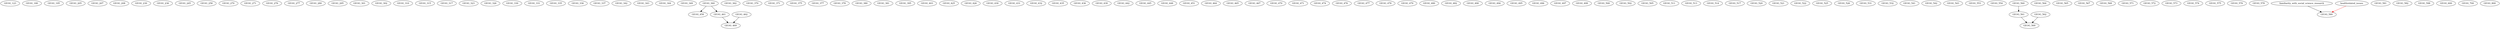 digraph G {
    GEOG_123;
    GEOG_180;
    GEOG_195;
    GEOG_205;
    GEOG_207;
    GEOG_208;
    GEOG_230;
    GEOG_236;
    GEOG_245;
    GEOG_258;
    GEOG_270;
    GEOG_271;
    GEOG_276;
    GEOG_277;
    GEOG_280;
    GEOG_295;
    GEOG_301;
    GEOG_302;
    GEOG_310;
    GEOG_315;
    GEOG_317;
    GEOG_323;
    GEOG_326;
    GEOG_330;
    GEOG_331;
    GEOG_335;
    GEOG_336;
    GEOG_337;
    GEOG_342;
    GEOG_343;
    GEOG_344;
    GEOG_349;
    GEOG_360;
    GEOG_362;
    GEOG_370;
    GEOG_371;
    GEOG_375;
    GEOG_377;
    GEOG_378;
    GEOG_380;
    GEOG_381;
    GEOG_395;
    GEOG_403;
    GEOG_425;
    GEOG_426;
    GEOG_430;
    GEOG_431;
    GEOG_432;
    GEOG_435;
    GEOG_436;
    GEOG_439;
    GEOG_442;
    GEOG_445;
    GEOG_448;
    GEOG_451;
    edge [color=black];
    GEOG_360 -> GEOG_458;
    edge [color=black];
    GEOG_360 -> GEOG_461;
    GEOG_462;
    GEOG_464;
    GEOG_465;
    GEOG_467;
    edge [color=black];
    GEOG_461 -> GEOG_469;
    GEOG_462 -> GEOG_469;
    GEOG_470;
    GEOG_471;
    GEOG_474;
    GEOG_476;
    GEOG_477;
    GEOG_478;
    GEOG_479;
    GEOG_480;
    GEOG_482;
    GEOG_490;
    GEOG_494;
    GEOG_495;
    GEOG_496;
    GEOG_497;
    GEOG_499;
    GEOG_500;
    GEOG_502;
    GEOG_505;
    GEOG_511;
    GEOG_513;
    GEOG_514;
    GEOG_517;
    GEOG_520;
    GEOG_521;
    GEOG_522;
    GEOG_525;
    GEOG_526;
    GEOG_531;
    GEOG_532;
    GEOG_541;
    GEOG_542;
    GEOG_543;
    GEOG_553;
    GEOG_554;
    GEOG_560;
    edge [color=black];
    GEOG_560 -> GEOG_561;
    GEOG_562;
    GEOG_564;
    GEOG_565;
    GEOG_567;
    GEOG_568;
    edge [color=black];
    GEOG_561 -> GEOG_569;
    GEOG_562 -> GEOG_569;
    GEOG_571;
    GEOG_572;
    GEOG_573;
    GEOG_574;
    GEOG_575;
    GEOG_576;
    GEOG_578;
    edge [color=black];
    familiarity_with_social_science_research -> GEOG_580;
    edge [color=red];
    healthrelated_issues -> GEOG_580;
    GEOG_581;
    GEOG_582;
    GEOG_598;
    GEOG_600;
    GEOG_700;
    GEOG_800;
}
